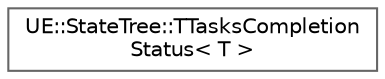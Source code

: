 digraph "Graphical Class Hierarchy"
{
 // INTERACTIVE_SVG=YES
 // LATEX_PDF_SIZE
  bgcolor="transparent";
  edge [fontname=Helvetica,fontsize=10,labelfontname=Helvetica,labelfontsize=10];
  node [fontname=Helvetica,fontsize=10,shape=box,height=0.2,width=0.4];
  rankdir="LR";
  Node0 [id="Node000000",label="UE::StateTree::TTasksCompletion\lStatus\< T \>",height=0.2,width=0.4,color="grey40", fillcolor="white", style="filled",URL="$db/dff/structUE_1_1StateTree_1_1TTasksCompletionStatus.html",tooltip=" "];
}
